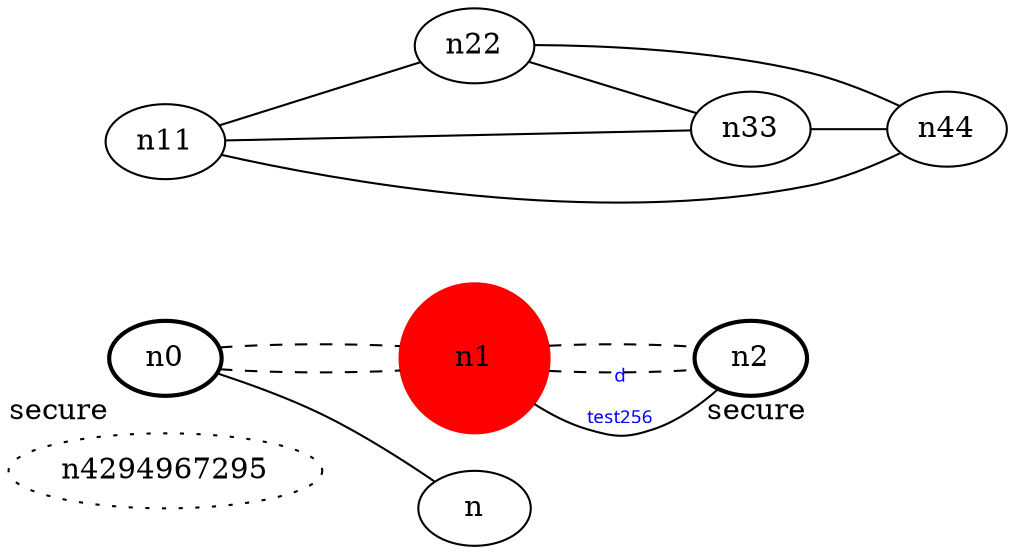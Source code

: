 graph test256 {
	rankdir=LR;
	fontcolor=blue; /* c-1078; c1; c1 -- c0 */
	n4294967295 [style=dotted, fillcolor="#123583"]; // c18446744073709551616; c3; c2 -- c3
	n1 [height=1, width=1, color=red, style=filled];
	n0 [style=bold, xlabel="secure"];
	n0 -- n1 -- n2[style=dashed];
	n2 [style=bold, xlabel="secure"];
	n0 -- n;
	n0 -- n1 -- n2[style=dashed];
	n1 -- n2 [fontname="comic sans", label="d\n\l\G", fontcolor=blue, fontsize=9];
	n11 -- n22;
	n11 -- n33;
	n11 -- n44;
	n22 -- n33;
	n22 -- n44;
	n33 -- n44;
}

